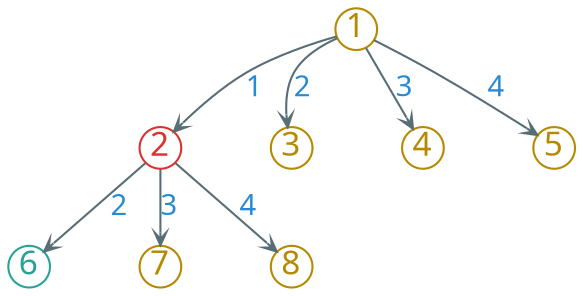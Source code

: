 digraph g {
    bgcolor=transparent
    rankdir=TB
    graph [nodesep=0.6, ranksep=0.3]
    node [shape=circle, fixedsize=true, width=0.28, color="#dc322f", fontcolor="#dc322f", fontsize=16, fontname="LXGWWenKai"]
    edge [arrowhead=vee, color="#586e75", fontcolor="#268bd2", fontsize=14, fontname="LXGWWenKai" arrowsize=0.6]

    2

    node [color="#b58900", fontcolor="#b58900"]

    1 -> 2 [label="1"]
    1 -> 3 [label="2"]
    1 -> 4 [label="3"]
    1 -> 5 [label="4"]

    node [color="#2aa198", fontcolor="#2aa198"]

    2 -> 6 [label="2"]

    node [color="#b58900", fontcolor="#b58900"]

    2 -> 7 [label="3"]
    2 -> 8 [label="4"]
}